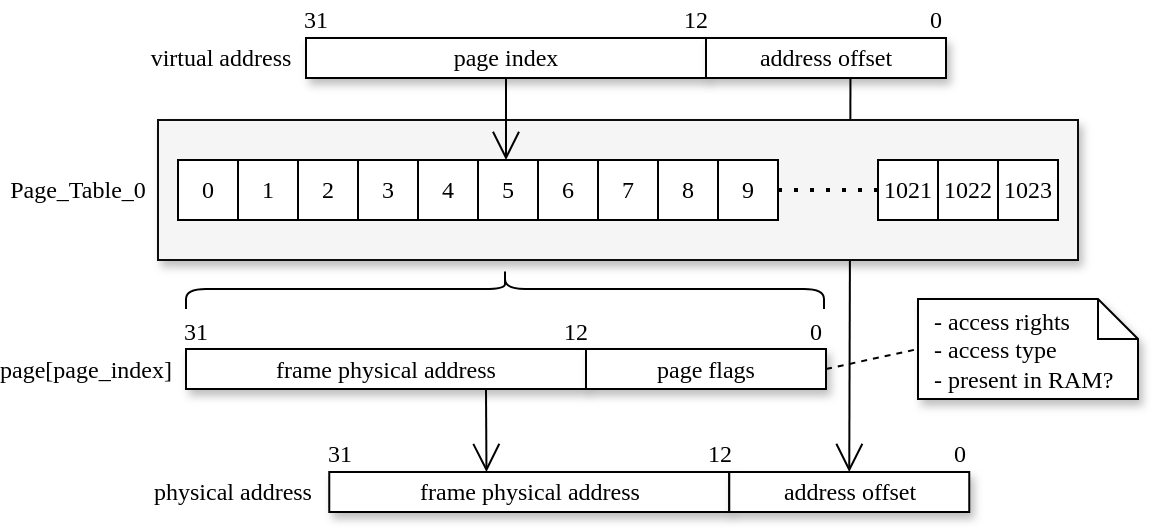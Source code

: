 <mxfile version="21.6.8" type="device">
  <diagram name="Page-1" id="d2jROrrde5Gy_8fpiOyV">
    <mxGraphModel dx="394" dy="230" grid="1" gridSize="10" guides="1" tooltips="1" connect="1" arrows="1" fold="1" page="1" pageScale="1" pageWidth="850" pageHeight="1100" math="0" shadow="0">
      <root>
        <mxCell id="0" />
        <mxCell id="1" parent="0" />
        <mxCell id="OdZ255dV-2IoQo4XfErb-109" value="" style="endArrow=open;endSize=12;html=1;rounded=0;exitX=0.602;exitY=0.964;exitDx=0;exitDy=0;entryX=0.5;entryY=0;entryDx=0;entryDy=0;exitPerimeter=0;" parent="1" source="OdZ255dV-2IoQo4XfErb-98" target="OdZ255dV-2IoQo4XfErb-106" edge="1">
          <mxGeometry width="160" relative="1" as="geometry">
            <mxPoint x="290" y="530" as="sourcePoint" />
            <mxPoint x="450" y="530" as="targetPoint" />
          </mxGeometry>
        </mxCell>
        <mxCell id="OdZ255dV-2IoQo4XfErb-115" value="" style="html=1;whiteSpace=wrap;fillColor=#f5f5f5;fontColor=#333333;strokeColor=#0D0D0D;shadow=1;" parent="1" vertex="1">
          <mxGeometry x="220" y="270" width="460" height="70" as="geometry" />
        </mxCell>
        <mxCell id="OdZ255dV-2IoQo4XfErb-1" value="0" style="rounded=0;whiteSpace=wrap;html=1;shadow=0;fontFamily=Computer Modern;" parent="1" vertex="1">
          <mxGeometry x="230" y="290" width="30" height="30" as="geometry" />
        </mxCell>
        <mxCell id="OdZ255dV-2IoQo4XfErb-2" value="1" style="rounded=0;whiteSpace=wrap;html=1;shadow=0;fontFamily=Computer Modern;" parent="1" vertex="1">
          <mxGeometry x="260" y="290" width="30" height="30" as="geometry" />
        </mxCell>
        <mxCell id="OdZ255dV-2IoQo4XfErb-3" value="2" style="rounded=0;whiteSpace=wrap;html=1;shadow=0;fontFamily=Computer Modern;" parent="1" vertex="1">
          <mxGeometry x="290" y="290" width="30" height="30" as="geometry" />
        </mxCell>
        <mxCell id="OdZ255dV-2IoQo4XfErb-4" value="3" style="rounded=0;whiteSpace=wrap;html=1;shadow=0;fontFamily=Computer Modern;" parent="1" vertex="1">
          <mxGeometry x="320" y="290" width="30" height="30" as="geometry" />
        </mxCell>
        <mxCell id="OdZ255dV-2IoQo4XfErb-5" value="4" style="rounded=0;whiteSpace=wrap;html=1;shadow=0;fontFamily=Computer Modern;" parent="1" vertex="1">
          <mxGeometry x="350" y="290" width="30" height="30" as="geometry" />
        </mxCell>
        <mxCell id="OdZ255dV-2IoQo4XfErb-6" value="5" style="rounded=0;whiteSpace=wrap;html=1;shadow=0;fontFamily=Computer Modern;" parent="1" vertex="1">
          <mxGeometry x="380" y="290" width="30" height="30" as="geometry" />
        </mxCell>
        <mxCell id="OdZ255dV-2IoQo4XfErb-7" value="6" style="rounded=0;whiteSpace=wrap;html=1;shadow=0;fontFamily=Computer Modern;" parent="1" vertex="1">
          <mxGeometry x="410" y="290" width="30" height="30" as="geometry" />
        </mxCell>
        <mxCell id="OdZ255dV-2IoQo4XfErb-8" value="7" style="rounded=0;whiteSpace=wrap;html=1;shadow=0;fontFamily=Computer Modern;" parent="1" vertex="1">
          <mxGeometry x="440" y="290" width="30" height="30" as="geometry" />
        </mxCell>
        <mxCell id="OdZ255dV-2IoQo4XfErb-9" value="8" style="rounded=0;whiteSpace=wrap;html=1;shadow=0;fontFamily=Computer Modern;" parent="1" vertex="1">
          <mxGeometry x="470" y="290" width="30" height="30" as="geometry" />
        </mxCell>
        <mxCell id="OdZ255dV-2IoQo4XfErb-10" value="9" style="rounded=0;whiteSpace=wrap;html=1;shadow=0;fontFamily=Computer Modern;" parent="1" vertex="1">
          <mxGeometry x="500" y="290" width="30" height="30" as="geometry" />
        </mxCell>
        <mxCell id="OdZ255dV-2IoQo4XfErb-43" value="31" style="text;html=1;strokeColor=none;fillColor=none;align=center;verticalAlign=middle;whiteSpace=wrap;rounded=0;fontFamily=Computer Modern;" parent="1" vertex="1">
          <mxGeometry x="229" y="365.5" width="20" height="20" as="geometry" />
        </mxCell>
        <mxCell id="OdZ255dV-2IoQo4XfErb-57" value="frame physical address" style="rounded=0;whiteSpace=wrap;html=1;fontFamily=Computer Modern;shadow=1;" parent="1" vertex="1">
          <mxGeometry x="234" y="384.5" width="200" height="20" as="geometry" />
        </mxCell>
        <mxCell id="OdZ255dV-2IoQo4XfErb-73" value="12" style="text;html=1;strokeColor=none;fillColor=none;align=center;verticalAlign=middle;whiteSpace=wrap;rounded=0;fontFamily=Computer Modern;" parent="1" vertex="1">
          <mxGeometry x="419" y="365.5" width="20" height="20" as="geometry" />
        </mxCell>
        <mxCell id="OdZ255dV-2IoQo4XfErb-85" value="page flags" style="rounded=0;whiteSpace=wrap;html=1;fontFamily=Computer Modern;shadow=1;" parent="1" vertex="1">
          <mxGeometry x="434" y="384.5" width="120" height="20" as="geometry" />
        </mxCell>
        <mxCell id="OdZ255dV-2IoQo4XfErb-86" value="0" style="text;html=1;strokeColor=none;fillColor=none;align=center;verticalAlign=middle;whiteSpace=wrap;rounded=0;fontFamily=Computer Modern;" parent="1" vertex="1">
          <mxGeometry x="539" y="365.5" width="20" height="20" as="geometry" />
        </mxCell>
        <mxCell id="OdZ255dV-2IoQo4XfErb-88" value="1021" style="rounded=0;whiteSpace=wrap;html=1;shadow=0;fontFamily=Computer Modern;" parent="1" vertex="1">
          <mxGeometry x="580" y="290" width="30" height="30" as="geometry" />
        </mxCell>
        <mxCell id="OdZ255dV-2IoQo4XfErb-89" value="1022" style="rounded=0;whiteSpace=wrap;html=1;shadow=0;fontFamily=Computer Modern;" parent="1" vertex="1">
          <mxGeometry x="610" y="290" width="30" height="30" as="geometry" />
        </mxCell>
        <mxCell id="OdZ255dV-2IoQo4XfErb-90" value="1023" style="rounded=0;whiteSpace=wrap;html=1;shadow=0;fontFamily=Computer Modern;" parent="1" vertex="1">
          <mxGeometry x="640" y="290" width="30" height="30" as="geometry" />
        </mxCell>
        <mxCell id="OdZ255dV-2IoQo4XfErb-93" value="" style="endArrow=none;dashed=1;html=1;dashPattern=1 3;strokeWidth=2;rounded=0;entryX=0;entryY=0.5;entryDx=0;entryDy=0;exitX=1;exitY=0.5;exitDx=0;exitDy=0;" parent="1" source="OdZ255dV-2IoQo4XfErb-10" target="OdZ255dV-2IoQo4XfErb-88" edge="1">
          <mxGeometry width="50" height="50" relative="1" as="geometry">
            <mxPoint x="590" y="450" as="sourcePoint" />
            <mxPoint x="640" y="400" as="targetPoint" />
          </mxGeometry>
        </mxCell>
        <mxCell id="OdZ255dV-2IoQo4XfErb-94" value="" style="shape=curlyBracket;whiteSpace=wrap;html=1;rounded=1;labelPosition=left;verticalLabelPosition=middle;align=right;verticalAlign=middle;rotation=90;" parent="1" vertex="1">
          <mxGeometry x="383.5" y="195" width="20" height="319" as="geometry" />
        </mxCell>
        <mxCell id="OdZ255dV-2IoQo4XfErb-95" value="31" style="text;html=1;strokeColor=none;fillColor=none;align=center;verticalAlign=middle;whiteSpace=wrap;rounded=0;fontFamily=Computer Modern;" parent="1" vertex="1">
          <mxGeometry x="289" y="210" width="20" height="20" as="geometry" />
        </mxCell>
        <mxCell id="OdZ255dV-2IoQo4XfErb-96" value="page index" style="rounded=0;whiteSpace=wrap;html=1;fontFamily=Computer Modern;shadow=1;" parent="1" vertex="1">
          <mxGeometry x="294" y="229" width="200" height="20" as="geometry" />
        </mxCell>
        <mxCell id="OdZ255dV-2IoQo4XfErb-97" value="12" style="text;html=1;strokeColor=none;fillColor=none;align=center;verticalAlign=middle;whiteSpace=wrap;rounded=0;fontFamily=Computer Modern;" parent="1" vertex="1">
          <mxGeometry x="479" y="210" width="20" height="20" as="geometry" />
        </mxCell>
        <mxCell id="OdZ255dV-2IoQo4XfErb-98" value="address offset" style="rounded=0;whiteSpace=wrap;html=1;fontFamily=Computer Modern;shadow=1;" parent="1" vertex="1">
          <mxGeometry x="494" y="229" width="120" height="20" as="geometry" />
        </mxCell>
        <mxCell id="OdZ255dV-2IoQo4XfErb-99" value="0" style="text;html=1;strokeColor=none;fillColor=none;align=center;verticalAlign=middle;whiteSpace=wrap;rounded=0;fontFamily=Computer Modern;" parent="1" vertex="1">
          <mxGeometry x="599" y="210" width="20" height="20" as="geometry" />
        </mxCell>
        <mxCell id="OdZ255dV-2IoQo4XfErb-100" value="virtual address" style="text;html=1;strokeColor=none;fillColor=none;align=center;verticalAlign=middle;whiteSpace=wrap;rounded=0;fontFamily=Computer Modern;" parent="1" vertex="1">
          <mxGeometry x="208.5" y="224" width="85" height="30" as="geometry" />
        </mxCell>
        <mxCell id="OdZ255dV-2IoQo4XfErb-103" value="31" style="text;html=1;strokeColor=none;fillColor=none;align=center;verticalAlign=middle;whiteSpace=wrap;rounded=0;fontFamily=Computer Modern;" parent="1" vertex="1">
          <mxGeometry x="300.63" y="427" width="20" height="20" as="geometry" />
        </mxCell>
        <mxCell id="OdZ255dV-2IoQo4XfErb-104" value="frame physical address" style="rounded=0;whiteSpace=wrap;html=1;fontFamily=Computer Modern;shadow=1;" parent="1" vertex="1">
          <mxGeometry x="305.63" y="446" width="200" height="20" as="geometry" />
        </mxCell>
        <mxCell id="OdZ255dV-2IoQo4XfErb-105" value="12" style="text;html=1;strokeColor=none;fillColor=none;align=center;verticalAlign=middle;whiteSpace=wrap;rounded=0;fontFamily=Computer Modern;" parent="1" vertex="1">
          <mxGeometry x="490.63" y="427" width="20" height="20" as="geometry" />
        </mxCell>
        <mxCell id="OdZ255dV-2IoQo4XfErb-106" value="address offset" style="rounded=0;whiteSpace=wrap;html=1;fontFamily=Computer Modern;shadow=1;" parent="1" vertex="1">
          <mxGeometry x="505.63" y="446" width="120" height="20" as="geometry" />
        </mxCell>
        <mxCell id="OdZ255dV-2IoQo4XfErb-107" value="0" style="text;html=1;strokeColor=none;fillColor=none;align=center;verticalAlign=middle;whiteSpace=wrap;rounded=0;fontFamily=Computer Modern;" parent="1" vertex="1">
          <mxGeometry x="610.63" y="427" width="20" height="20" as="geometry" />
        </mxCell>
        <mxCell id="OdZ255dV-2IoQo4XfErb-108" value="physical address" style="text;html=1;strokeColor=none;fillColor=none;align=center;verticalAlign=middle;whiteSpace=wrap;rounded=0;fontFamily=Computer Modern;" parent="1" vertex="1">
          <mxGeometry x="215.38" y="441" width="85" height="30" as="geometry" />
        </mxCell>
        <mxCell id="OdZ255dV-2IoQo4XfErb-111" value="" style="endArrow=open;endSize=12;html=1;rounded=0;exitX=0.75;exitY=1;exitDx=0;exitDy=0;entryX=0.393;entryY=0;entryDx=0;entryDy=0;entryPerimeter=0;" parent="1" source="OdZ255dV-2IoQo4XfErb-57" target="OdZ255dV-2IoQo4XfErb-104" edge="1">
          <mxGeometry width="160" relative="1" as="geometry">
            <mxPoint x="517" y="275" as="sourcePoint" />
            <mxPoint x="518" y="476" as="targetPoint" />
          </mxGeometry>
        </mxCell>
        <mxCell id="OdZ255dV-2IoQo4XfErb-112" value="" style="endArrow=open;endSize=12;html=1;rounded=0;exitX=0.5;exitY=1;exitDx=0;exitDy=0;" parent="1" source="OdZ255dV-2IoQo4XfErb-96" edge="1">
          <mxGeometry width="160" relative="1" as="geometry">
            <mxPoint x="394" y="397" as="sourcePoint" />
            <mxPoint x="394" y="290" as="targetPoint" />
          </mxGeometry>
        </mxCell>
        <mxCell id="OdZ255dV-2IoQo4XfErb-113" value="page[page_index]" style="text;html=1;strokeColor=none;fillColor=none;align=center;verticalAlign=middle;whiteSpace=wrap;rounded=0;fontFamily=Computer Modern;" parent="1" vertex="1">
          <mxGeometry x="164" y="379.5" width="40" height="30" as="geometry" />
        </mxCell>
        <mxCell id="OdZ255dV-2IoQo4XfErb-116" value="Page_Table_0" style="text;html=1;strokeColor=none;fillColor=none;align=center;verticalAlign=middle;whiteSpace=wrap;rounded=0;fontFamily=Computer Modern;" parent="1" vertex="1">
          <mxGeometry x="145" y="290" width="70" height="30" as="geometry" />
        </mxCell>
        <mxCell id="OdZ255dV-2IoQo4XfErb-117" value="&amp;nbsp; - access rights&lt;br&gt;&amp;nbsp; - access type&lt;br&gt;&amp;nbsp; - present in RAM?" style="shape=note;size=20;whiteSpace=wrap;html=1;shadow=1;fontFamily=Computer Modern;align=left;" parent="1" vertex="1">
          <mxGeometry x="600" y="359.5" width="110" height="50" as="geometry" />
        </mxCell>
        <mxCell id="OdZ255dV-2IoQo4XfErb-118" value="" style="endArrow=none;dashed=1;html=1;rounded=0;entryX=0;entryY=0.5;entryDx=0;entryDy=0;entryPerimeter=0;exitX=1;exitY=0.5;exitDx=0;exitDy=0;" parent="1" source="OdZ255dV-2IoQo4XfErb-85" target="OdZ255dV-2IoQo4XfErb-117" edge="1">
          <mxGeometry width="50" height="50" relative="1" as="geometry">
            <mxPoint x="559" y="430" as="sourcePoint" />
            <mxPoint x="609" y="380" as="targetPoint" />
          </mxGeometry>
        </mxCell>
      </root>
    </mxGraphModel>
  </diagram>
</mxfile>
